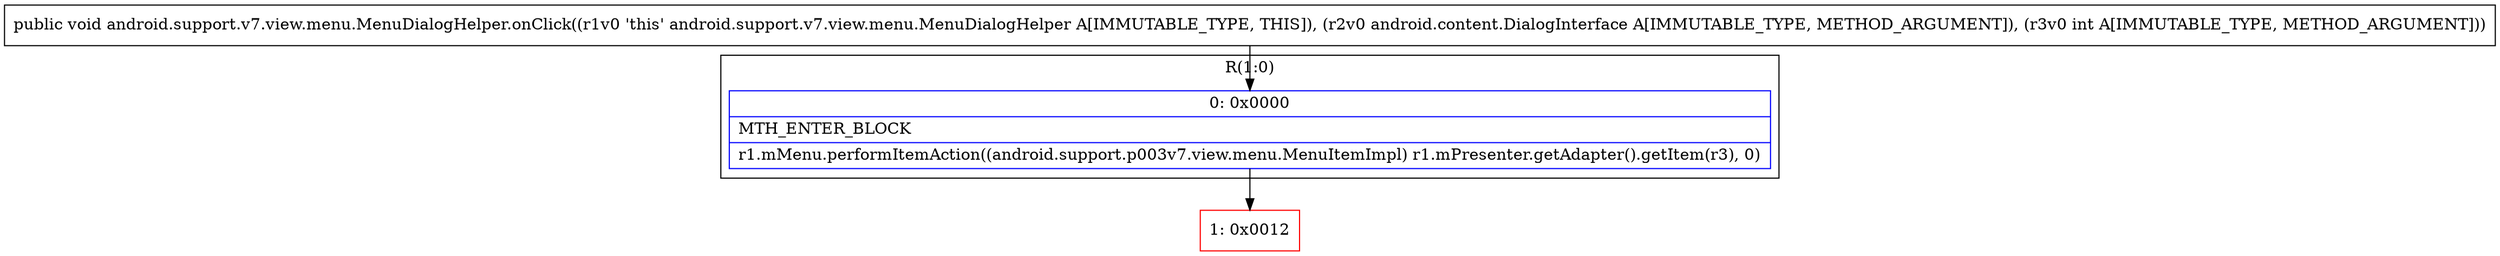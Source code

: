 digraph "CFG forandroid.support.v7.view.menu.MenuDialogHelper.onClick(Landroid\/content\/DialogInterface;I)V" {
subgraph cluster_Region_331593229 {
label = "R(1:0)";
node [shape=record,color=blue];
Node_0 [shape=record,label="{0\:\ 0x0000|MTH_ENTER_BLOCK\l|r1.mMenu.performItemAction((android.support.p003v7.view.menu.MenuItemImpl) r1.mPresenter.getAdapter().getItem(r3), 0)\l}"];
}
Node_1 [shape=record,color=red,label="{1\:\ 0x0012}"];
MethodNode[shape=record,label="{public void android.support.v7.view.menu.MenuDialogHelper.onClick((r1v0 'this' android.support.v7.view.menu.MenuDialogHelper A[IMMUTABLE_TYPE, THIS]), (r2v0 android.content.DialogInterface A[IMMUTABLE_TYPE, METHOD_ARGUMENT]), (r3v0 int A[IMMUTABLE_TYPE, METHOD_ARGUMENT])) }"];
MethodNode -> Node_0;
Node_0 -> Node_1;
}

